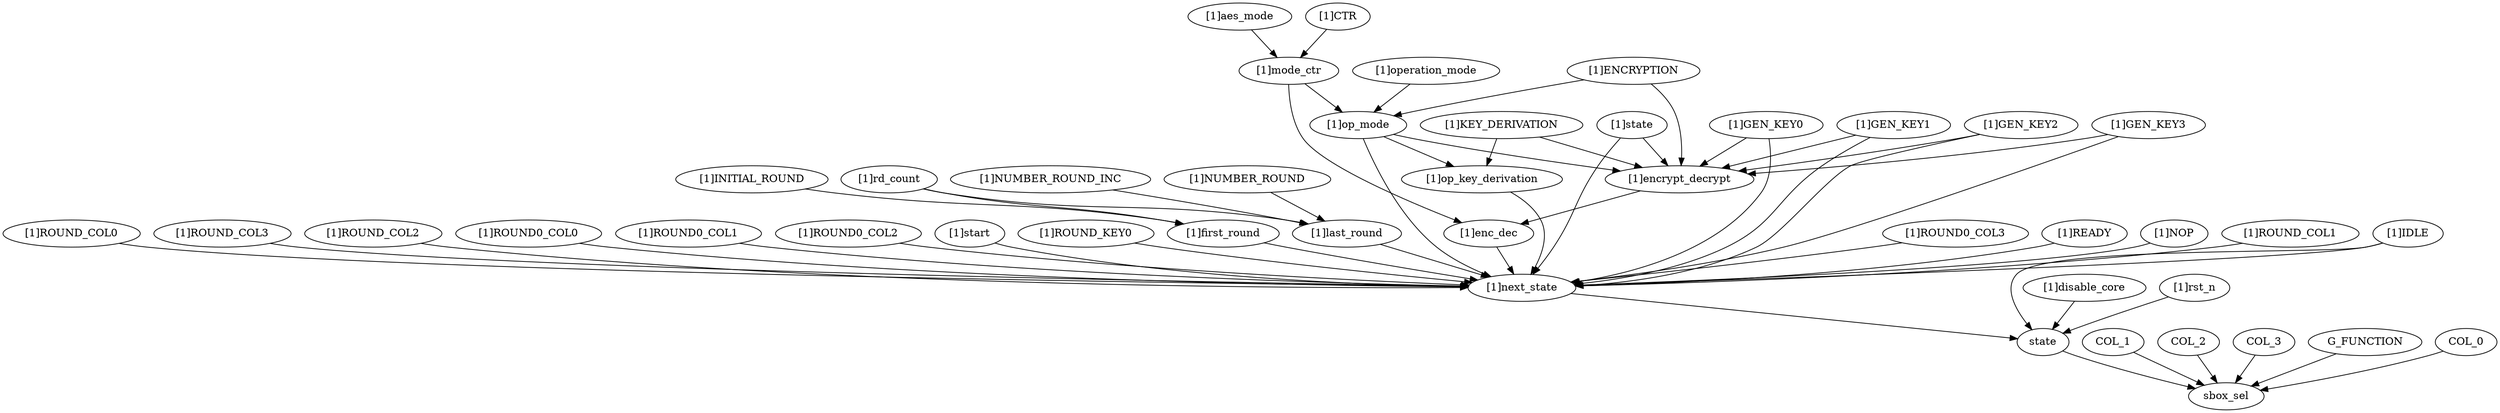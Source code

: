 strict digraph "" {
	"[1]ROUND_COL1"	 [complexity=11,
		importance=1.85228877624,
		rank=0.168389888749];
	"[1]next_state"	 [complexity=3,
		importance=0.922485889962,
		rank=0.307495296654];
	"[1]ROUND_COL1" -> "[1]next_state";
	"[1]ROUND_COL0"	 [complexity=15,
		importance=2.7747746662,
		rank=0.184984977747];
	"[1]ROUND_COL0" -> "[1]next_state";
	"[1]ROUND_COL3"	 [complexity=15,
		importance=2.7747746662,
		rank=0.184984977747];
	"[1]ROUND_COL3" -> "[1]next_state";
	"[1]ROUND_COL2"	 [complexity=11,
		importance=1.85228877624,
		rank=0.168389888749];
	"[1]ROUND_COL2" -> "[1]next_state";
	"[1]ROUND0_COL0"	 [complexity=9,
		importance=1.85228877624,
		rank=0.205809864026];
	"[1]ROUND0_COL0" -> "[1]next_state";
	"[1]ROUND0_COL1"	 [complexity=11,
		importance=1.85228877624,
		rank=0.168389888749];
	"[1]ROUND0_COL1" -> "[1]next_state";
	"[1]ROUND0_COL2"	 [complexity=11,
		importance=1.85228877624,
		rank=0.168389888749];
	"[1]ROUND0_COL2" -> "[1]next_state";
	"[1]start"	 [complexity=4,
		importance=5.54223233609,
		rank=1.38555808402];
	"[1]start" -> "[1]next_state";
	"[1]ROUND_KEY0"	 [complexity=19,
		importance=3.69726055616,
		rank=0.194592660851];
	"[1]ROUND_KEY0" -> "[1]next_state";
	"[1]aes_mode"	 [complexity=17,
		importance=0.965234473658,
		rank=0.0567784984504];
	"[1]mode_ctr"	 [complexity=14,
		importance=0.957917477343,
		rank=0.0684226769531];
	"[1]aes_mode" -> "[1]mode_ctr";
	"[1]first_round"	 [complexity=4,
		importance=1.85631867985,
		rank=0.464079669961];
	"[1]first_round" -> "[1]next_state";
	"[1]op_key_derivation"	 [complexity=7,
		importance=0.931851208681,
		rank=0.13312160124];
	"[1]op_key_derivation" -> "[1]next_state";
	"[1]operation_mode"	 [complexity=14,
		importance=0.952429997125,
		rank=0.0680307140804];
	"[1]op_mode"	 [complexity=10,
		importance=0.94511300081,
		rank=0.094511300081];
	"[1]operation_mode" -> "[1]op_mode";
	"[1]last_round"	 [complexity=10,
		importance=4.62987354997,
		rank=0.462987354997];
	"[1]last_round" -> "[1]next_state";
	"[1]IDLE"	 [complexity=9,
		importance=2.7747746662,
		rank=0.308308296244];
	state	 [complexity=1,
		importance=0.843692054377,
		rank=0.843692054377];
	"[1]IDLE" -> state;
	"[1]IDLE" -> "[1]next_state";
	"[1]enc_dec"	 [complexity=45,
		importance=11.0860142714,
		rank=0.246355872697];
	"[1]mode_ctr" -> "[1]enc_dec";
	"[1]mode_ctr" -> "[1]op_mode";
	"[1]disable_core"	 [complexity=2,
		importance=1.69470110507,
		rank=0.847350552535];
	"[1]disable_core" -> state;
	"[1]ROUND0_COL3"	 [complexity=13,
		importance=2.7747746662,
		rank=0.213444205092];
	"[1]ROUND0_COL3" -> "[1]next_state";
	"[1]rd_count"	 [complexity=7,
		importance=1.87880167187,
		rank=0.268400238839];
	"[1]rd_count" -> "[1]first_round";
	"[1]rd_count" -> "[1]last_round";
	sbox_sel	 [complexity=0,
		importance=0.0292755817497,
		rank=0.0];
	state -> sbox_sel;
	"[1]enc_dec" -> "[1]next_state";
	"[1]encrypt_decrypt"	 [complexity=48,
		importance=11.1028320446,
		rank=0.23130900093];
	"[1]encrypt_decrypt" -> "[1]enc_dec";
	"[1]READY"	 [complexity=13,
		importance=2.7747746662,
		rank=0.213444205092];
	"[1]READY" -> "[1]next_state";
	"[1]rst_n"	 [complexity=2,
		importance=2.53839315945,
		rank=1.26919657972];
	"[1]rst_n" -> state;
	"[1]INITIAL_ROUND"	 [complexity=7,
		importance=1.86363567616,
		rank=0.266233668023];
	"[1]INITIAL_ROUND" -> "[1]first_round";
	"[1]NUMBER_ROUND"	 [complexity=15,
		importance=4.63719054629,
		rank=0.309146036419];
	"[1]NUMBER_ROUND" -> "[1]last_round";
	COL_1	 [complexity=4,
		importance=0.0658681598142,
		rank=0.0164670399536];
	COL_1 -> sbox_sel;
	"[1]next_state" -> state;
	"[1]CTR"	 [complexity=17,
		importance=0.965234473658,
		rank=0.0567784984504];
	"[1]CTR" -> "[1]mode_ctr";
	"[1]NOP"	 [complexity=7,
		importance=0.929802886277,
		rank=0.132828983754];
	"[1]NOP" -> "[1]next_state";
	COL_2	 [complexity=4,
		importance=0.153694905063,
		rank=0.0384237262659];
	COL_2 -> sbox_sel;
	"[1]ENCRYPTION"	 [complexity=14,
		importance=0.952429997125,
		rank=0.0680307140804];
	"[1]ENCRYPTION" -> "[1]encrypt_decrypt";
	"[1]ENCRYPTION" -> "[1]op_mode";
	"[1]NUMBER_ROUND_INC"	 [complexity=15,
		importance=4.63719054629,
		rank=0.309146036419];
	"[1]NUMBER_ROUND_INC" -> "[1]last_round";
	COL_3	 [complexity=4,
		importance=0.0658681598142,
		rank=0.0164670399536];
	COL_3 -> sbox_sel;
	G_FUNCTION	 [complexity=4,
		importance=0.0658681598142,
		rank=0.0164670399536];
	G_FUNCTION -> sbox_sel;
	COL_0	 [complexity=6,
		importance=0.241521650313,
		rank=0.0402536083854];
	COL_0 -> sbox_sel;
	"[1]state"	 [complexity=61,
		importance=11.1560833918,
		rank=0.18288661298];
	"[1]state" -> "[1]encrypt_decrypt";
	"[1]state" -> "[1]next_state";
	"[1]op_mode" -> "[1]op_key_derivation";
	"[1]op_mode" -> "[1]encrypt_decrypt";
	"[1]op_mode" -> "[1]next_state";
	"[1]GEN_KEY0"	 [complexity=61,
		importance=11.1101490409,
		rank=0.182133590835];
	"[1]GEN_KEY0" -> "[1]encrypt_decrypt";
	"[1]GEN_KEY0" -> "[1]next_state";
	"[1]GEN_KEY1"	 [complexity=61,
		importance=11.1101490409,
		rank=0.182133590835];
	"[1]GEN_KEY1" -> "[1]encrypt_decrypt";
	"[1]GEN_KEY1" -> "[1]next_state";
	"[1]GEN_KEY2"	 [complexity=61,
		importance=11.1101490409,
		rank=0.182133590835];
	"[1]GEN_KEY2" -> "[1]encrypt_decrypt";
	"[1]GEN_KEY2" -> "[1]next_state";
	"[1]GEN_KEY3"	 [complexity=61,
		importance=11.1101490409,
		rank=0.182133590835];
	"[1]GEN_KEY3" -> "[1]encrypt_decrypt";
	"[1]GEN_KEY3" -> "[1]next_state";
	"[1]KEY_DERIVATION"	 [complexity=10,
		importance=0.939168204996,
		rank=0.0939168204996];
	"[1]KEY_DERIVATION" -> "[1]op_key_derivation";
	"[1]KEY_DERIVATION" -> "[1]encrypt_decrypt";
}
